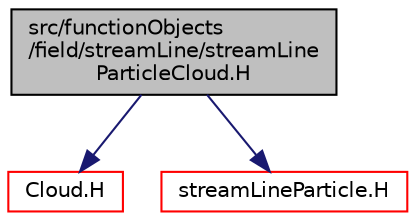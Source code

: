 digraph "src/functionObjects/field/streamLine/streamLineParticleCloud.H"
{
  bgcolor="transparent";
  edge [fontname="Helvetica",fontsize="10",labelfontname="Helvetica",labelfontsize="10"];
  node [fontname="Helvetica",fontsize="10",shape=record];
  Node1 [label="src/functionObjects\l/field/streamLine/streamLine\lParticleCloud.H",height=0.2,width=0.4,color="black", fillcolor="grey75", style="filled", fontcolor="black"];
  Node1 -> Node2 [color="midnightblue",fontsize="10",style="solid",fontname="Helvetica"];
  Node2 [label="Cloud.H",height=0.2,width=0.4,color="red",URL="$a06643.html"];
  Node1 -> Node3 [color="midnightblue",fontsize="10",style="solid",fontname="Helvetica"];
  Node3 [label="streamLineParticle.H",height=0.2,width=0.4,color="red",URL="$a06411.html"];
}
